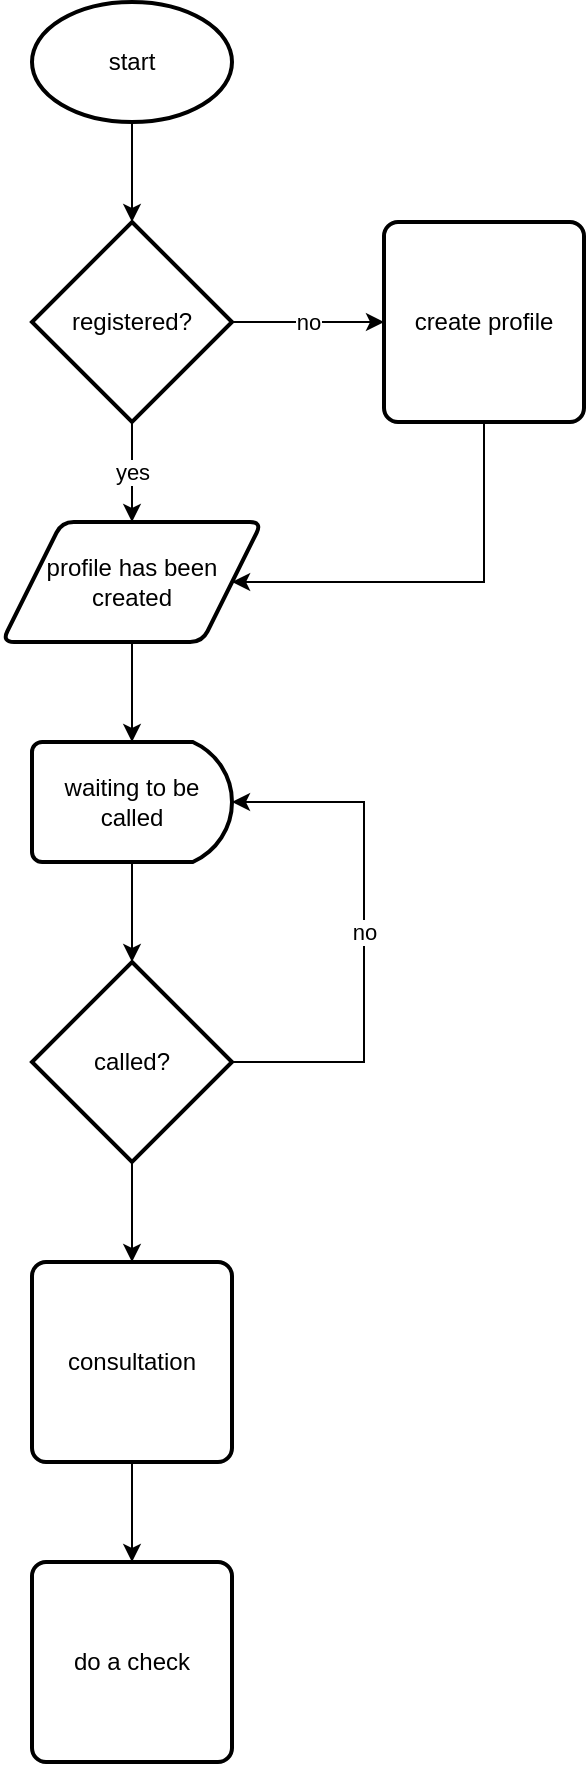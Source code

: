 <mxfile version="24.8.3">
  <diagram id="C5RBs43oDa-KdzZeNtuy" name="Page-1">
    <mxGraphModel dx="1400" dy="869" grid="1" gridSize="10" guides="1" tooltips="1" connect="1" arrows="1" fold="1" page="1" pageScale="1" pageWidth="827" pageHeight="1169" math="0" shadow="0">
      <root>
        <mxCell id="WIyWlLk6GJQsqaUBKTNV-0" />
        <mxCell id="WIyWlLk6GJQsqaUBKTNV-1" parent="WIyWlLk6GJQsqaUBKTNV-0" />
        <mxCell id="U5ye4iSkCxhV2u94Pttj-18" value="" style="edgeStyle=orthogonalEdgeStyle;rounded=0;orthogonalLoop=1;jettySize=auto;html=1;" edge="1" parent="WIyWlLk6GJQsqaUBKTNV-1" source="U5ye4iSkCxhV2u94Pttj-13" target="U5ye4iSkCxhV2u94Pttj-14">
          <mxGeometry relative="1" as="geometry" />
        </mxCell>
        <mxCell id="U5ye4iSkCxhV2u94Pttj-13" value="start" style="strokeWidth=2;html=1;shape=mxgraph.flowchart.start_1;whiteSpace=wrap;" vertex="1" parent="WIyWlLk6GJQsqaUBKTNV-1">
          <mxGeometry x="364" y="40" width="100" height="60" as="geometry" />
        </mxCell>
        <mxCell id="U5ye4iSkCxhV2u94Pttj-19" value="no" style="edgeStyle=orthogonalEdgeStyle;rounded=0;orthogonalLoop=1;jettySize=auto;html=1;" edge="1" parent="WIyWlLk6GJQsqaUBKTNV-1" source="U5ye4iSkCxhV2u94Pttj-14" target="U5ye4iSkCxhV2u94Pttj-16">
          <mxGeometry relative="1" as="geometry" />
        </mxCell>
        <mxCell id="U5ye4iSkCxhV2u94Pttj-20" value="yes" style="edgeStyle=orthogonalEdgeStyle;rounded=0;orthogonalLoop=1;jettySize=auto;html=1;" edge="1" parent="WIyWlLk6GJQsqaUBKTNV-1" source="U5ye4iSkCxhV2u94Pttj-14" target="U5ye4iSkCxhV2u94Pttj-17">
          <mxGeometry relative="1" as="geometry" />
        </mxCell>
        <mxCell id="U5ye4iSkCxhV2u94Pttj-14" value="registered?" style="strokeWidth=2;html=1;shape=mxgraph.flowchart.decision;whiteSpace=wrap;" vertex="1" parent="WIyWlLk6GJQsqaUBKTNV-1">
          <mxGeometry x="364" y="150" width="100" height="100" as="geometry" />
        </mxCell>
        <mxCell id="U5ye4iSkCxhV2u94Pttj-21" style="edgeStyle=orthogonalEdgeStyle;rounded=0;orthogonalLoop=1;jettySize=auto;html=1;exitX=0.5;exitY=1;exitDx=0;exitDy=0;entryX=1;entryY=0.5;entryDx=0;entryDy=0;" edge="1" parent="WIyWlLk6GJQsqaUBKTNV-1" source="U5ye4iSkCxhV2u94Pttj-16" target="U5ye4iSkCxhV2u94Pttj-17">
          <mxGeometry relative="1" as="geometry">
            <mxPoint x="590" y="340" as="targetPoint" />
            <Array as="points">
              <mxPoint x="590" y="330" />
            </Array>
          </mxGeometry>
        </mxCell>
        <mxCell id="U5ye4iSkCxhV2u94Pttj-16" value="create profile" style="rounded=1;whiteSpace=wrap;html=1;absoluteArcSize=1;arcSize=14;strokeWidth=2;" vertex="1" parent="WIyWlLk6GJQsqaUBKTNV-1">
          <mxGeometry x="540" y="150" width="100" height="100" as="geometry" />
        </mxCell>
        <mxCell id="U5ye4iSkCxhV2u94Pttj-23" value="" style="edgeStyle=orthogonalEdgeStyle;rounded=0;orthogonalLoop=1;jettySize=auto;html=1;" edge="1" parent="WIyWlLk6GJQsqaUBKTNV-1" source="U5ye4iSkCxhV2u94Pttj-17" target="U5ye4iSkCxhV2u94Pttj-22">
          <mxGeometry relative="1" as="geometry" />
        </mxCell>
        <mxCell id="U5ye4iSkCxhV2u94Pttj-17" value="profile has been created" style="shape=parallelogram;html=1;strokeWidth=2;perimeter=parallelogramPerimeter;whiteSpace=wrap;rounded=1;arcSize=12;size=0.23;" vertex="1" parent="WIyWlLk6GJQsqaUBKTNV-1">
          <mxGeometry x="349" y="300" width="130" height="60" as="geometry" />
        </mxCell>
        <mxCell id="U5ye4iSkCxhV2u94Pttj-27" value="" style="edgeStyle=orthogonalEdgeStyle;rounded=0;orthogonalLoop=1;jettySize=auto;html=1;" edge="1" parent="WIyWlLk6GJQsqaUBKTNV-1" source="U5ye4iSkCxhV2u94Pttj-22" target="U5ye4iSkCxhV2u94Pttj-24">
          <mxGeometry relative="1" as="geometry" />
        </mxCell>
        <mxCell id="U5ye4iSkCxhV2u94Pttj-22" value="waiting to be called" style="strokeWidth=2;html=1;shape=mxgraph.flowchart.delay;whiteSpace=wrap;" vertex="1" parent="WIyWlLk6GJQsqaUBKTNV-1">
          <mxGeometry x="364" y="410" width="100" height="60" as="geometry" />
        </mxCell>
        <mxCell id="U5ye4iSkCxhV2u94Pttj-26" value="no" style="edgeStyle=orthogonalEdgeStyle;rounded=0;orthogonalLoop=1;jettySize=auto;html=1;exitX=1;exitY=0.5;exitDx=0;exitDy=0;exitPerimeter=0;entryX=1;entryY=0.5;entryDx=0;entryDy=0;entryPerimeter=0;" edge="1" parent="WIyWlLk6GJQsqaUBKTNV-1" source="U5ye4iSkCxhV2u94Pttj-24" target="U5ye4iSkCxhV2u94Pttj-22">
          <mxGeometry relative="1" as="geometry">
            <mxPoint x="550" y="430.0" as="targetPoint" />
            <Array as="points">
              <mxPoint x="530" y="570" />
              <mxPoint x="530" y="440" />
            </Array>
          </mxGeometry>
        </mxCell>
        <mxCell id="U5ye4iSkCxhV2u94Pttj-30" value="" style="edgeStyle=orthogonalEdgeStyle;rounded=0;orthogonalLoop=1;jettySize=auto;html=1;" edge="1" parent="WIyWlLk6GJQsqaUBKTNV-1" source="U5ye4iSkCxhV2u94Pttj-24" target="U5ye4iSkCxhV2u94Pttj-29">
          <mxGeometry relative="1" as="geometry" />
        </mxCell>
        <mxCell id="U5ye4iSkCxhV2u94Pttj-24" value="called?" style="strokeWidth=2;html=1;shape=mxgraph.flowchart.decision;whiteSpace=wrap;" vertex="1" parent="WIyWlLk6GJQsqaUBKTNV-1">
          <mxGeometry x="364" y="520" width="100" height="100" as="geometry" />
        </mxCell>
        <mxCell id="U5ye4iSkCxhV2u94Pttj-32" value="" style="edgeStyle=orthogonalEdgeStyle;rounded=0;orthogonalLoop=1;jettySize=auto;html=1;" edge="1" parent="WIyWlLk6GJQsqaUBKTNV-1" source="U5ye4iSkCxhV2u94Pttj-29" target="U5ye4iSkCxhV2u94Pttj-31">
          <mxGeometry relative="1" as="geometry" />
        </mxCell>
        <mxCell id="U5ye4iSkCxhV2u94Pttj-29" value="consultation" style="rounded=1;whiteSpace=wrap;html=1;absoluteArcSize=1;arcSize=14;strokeWidth=2;" vertex="1" parent="WIyWlLk6GJQsqaUBKTNV-1">
          <mxGeometry x="364" y="670" width="100" height="100" as="geometry" />
        </mxCell>
        <mxCell id="U5ye4iSkCxhV2u94Pttj-31" value="do a check" style="rounded=1;whiteSpace=wrap;html=1;absoluteArcSize=1;arcSize=14;strokeWidth=2;" vertex="1" parent="WIyWlLk6GJQsqaUBKTNV-1">
          <mxGeometry x="364" y="820" width="100" height="100" as="geometry" />
        </mxCell>
      </root>
    </mxGraphModel>
  </diagram>
</mxfile>
